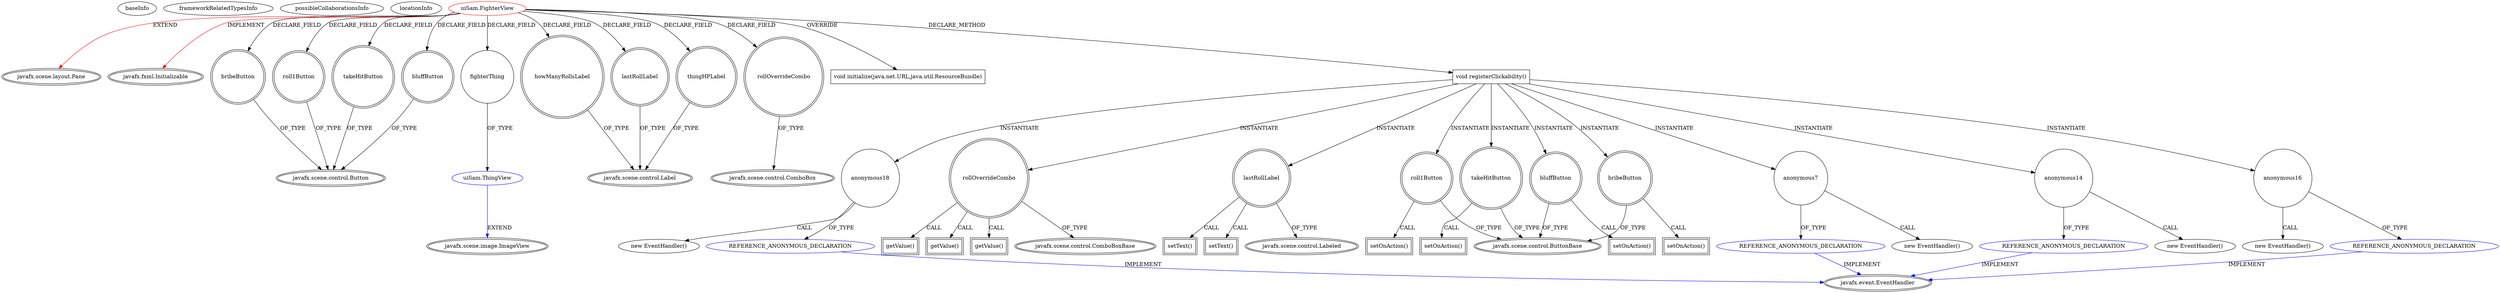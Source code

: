 digraph {
baseInfo[graphId=3912,category="extension_graph",isAnonymous=false,possibleRelation=true]
frameworkRelatedTypesInfo[0="javafx.scene.layout.Pane",1="javafx.fxml.Initializable"]
possibleCollaborationsInfo[0="3912~FIELD_DECLARATION-~javafx.scene.layout.Pane javafx.fxml.Initializable ~javafx.scene.image.ImageView ~false~false",1="3912~CLIENT_METHOD_DECLARATION-INSTANTIATION-~javafx.scene.layout.Pane javafx.fxml.Initializable ~javafx.event.EventHandler ~false~true"]
locationInfo[projectName="prashker-KingsSGF",filePath="/prashker-KingsSGF/KingsSGF-master/src/uiSam/FighterView.java",contextSignature="FighterView",graphId="3912"]
0[label="uiSam.FighterView",vertexType="ROOT_CLIENT_CLASS_DECLARATION",isFrameworkType=false,color=red]
1[label="javafx.scene.layout.Pane",vertexType="FRAMEWORK_CLASS_TYPE",isFrameworkType=true,peripheries=2]
2[label="javafx.fxml.Initializable",vertexType="FRAMEWORK_INTERFACE_TYPE",isFrameworkType=true,peripheries=2]
3[label="bluffButton",vertexType="FIELD_DECLARATION",isFrameworkType=true,peripheries=2,shape=circle]
4[label="javafx.scene.control.Button",vertexType="FRAMEWORK_CLASS_TYPE",isFrameworkType=true,peripheries=2]
5[label="bribeButton",vertexType="FIELD_DECLARATION",isFrameworkType=true,peripheries=2,shape=circle]
7[label="fighterThing",vertexType="FIELD_DECLARATION",isFrameworkType=false,shape=circle]
8[label="uiSam.ThingView",vertexType="REFERENCE_CLIENT_CLASS_DECLARATION",isFrameworkType=false,color=blue]
9[label="javafx.scene.image.ImageView",vertexType="FRAMEWORK_CLASS_TYPE",isFrameworkType=true,peripheries=2]
10[label="howManyRollsLabel",vertexType="FIELD_DECLARATION",isFrameworkType=true,peripheries=2,shape=circle]
11[label="javafx.scene.control.Label",vertexType="FRAMEWORK_CLASS_TYPE",isFrameworkType=true,peripheries=2]
12[label="lastRollLabel",vertexType="FIELD_DECLARATION",isFrameworkType=true,peripheries=2,shape=circle]
14[label="roll1Button",vertexType="FIELD_DECLARATION",isFrameworkType=true,peripheries=2,shape=circle]
16[label="rollOverrideCombo",vertexType="FIELD_DECLARATION",isFrameworkType=true,peripheries=2,shape=circle]
17[label="javafx.scene.control.ComboBox",vertexType="FRAMEWORK_CLASS_TYPE",isFrameworkType=true,peripheries=2]
18[label="takeHitButton",vertexType="FIELD_DECLARATION",isFrameworkType=true,peripheries=2,shape=circle]
20[label="thingHPLabel",vertexType="FIELD_DECLARATION",isFrameworkType=true,peripheries=2,shape=circle]
22[label="void initialize(java.net.URL,java.util.ResourceBundle)",vertexType="OVERRIDING_METHOD_DECLARATION",isFrameworkType=false,shape=box]
41[label="void registerClickability()",vertexType="CLIENT_METHOD_DECLARATION",isFrameworkType=false,shape=box]
42[label="roll1Button",vertexType="VARIABLE_EXPRESION",isFrameworkType=true,peripheries=2,shape=circle]
44[label="javafx.scene.control.ButtonBase",vertexType="FRAMEWORK_CLASS_TYPE",isFrameworkType=true,peripheries=2]
43[label="setOnAction()",vertexType="INSIDE_CALL",isFrameworkType=true,peripheries=2,shape=box]
46[label="anonymous7",vertexType="VARIABLE_EXPRESION",isFrameworkType=false,shape=circle]
47[label="REFERENCE_ANONYMOUS_DECLARATION",vertexType="REFERENCE_ANONYMOUS_DECLARATION",isFrameworkType=false,color=blue]
48[label="javafx.event.EventHandler",vertexType="FRAMEWORK_INTERFACE_TYPE",isFrameworkType=true,peripheries=2]
45[label="new EventHandler()",vertexType="CONSTRUCTOR_CALL",isFrameworkType=false]
49[label="rollOverrideCombo",vertexType="VARIABLE_EXPRESION",isFrameworkType=true,peripheries=2,shape=circle]
51[label="javafx.scene.control.ComboBoxBase",vertexType="FRAMEWORK_CLASS_TYPE",isFrameworkType=true,peripheries=2]
50[label="getValue()",vertexType="INSIDE_CALL",isFrameworkType=true,peripheries=2,shape=box]
53[label="getValue()",vertexType="INSIDE_CALL",isFrameworkType=true,peripheries=2,shape=box]
54[label="lastRollLabel",vertexType="VARIABLE_EXPRESION",isFrameworkType=true,peripheries=2,shape=circle]
56[label="javafx.scene.control.Labeled",vertexType="FRAMEWORK_CLASS_TYPE",isFrameworkType=true,peripheries=2]
55[label="setText()",vertexType="INSIDE_CALL",isFrameworkType=true,peripheries=2,shape=box]
58[label="getValue()",vertexType="INSIDE_CALL",isFrameworkType=true,peripheries=2,shape=box]
60[label="setText()",vertexType="INSIDE_CALL",isFrameworkType=true,peripheries=2,shape=box]
61[label="takeHitButton",vertexType="VARIABLE_EXPRESION",isFrameworkType=true,peripheries=2,shape=circle]
62[label="setOnAction()",vertexType="INSIDE_CALL",isFrameworkType=true,peripheries=2,shape=box]
65[label="anonymous14",vertexType="VARIABLE_EXPRESION",isFrameworkType=false,shape=circle]
66[label="REFERENCE_ANONYMOUS_DECLARATION",vertexType="REFERENCE_ANONYMOUS_DECLARATION",isFrameworkType=false,color=blue]
64[label="new EventHandler()",vertexType="CONSTRUCTOR_CALL",isFrameworkType=false]
68[label="bluffButton",vertexType="VARIABLE_EXPRESION",isFrameworkType=true,peripheries=2,shape=circle]
69[label="setOnAction()",vertexType="INSIDE_CALL",isFrameworkType=true,peripheries=2,shape=box]
72[label="anonymous16",vertexType="VARIABLE_EXPRESION",isFrameworkType=false,shape=circle]
73[label="REFERENCE_ANONYMOUS_DECLARATION",vertexType="REFERENCE_ANONYMOUS_DECLARATION",isFrameworkType=false,color=blue]
71[label="new EventHandler()",vertexType="CONSTRUCTOR_CALL",isFrameworkType=false]
75[label="bribeButton",vertexType="VARIABLE_EXPRESION",isFrameworkType=true,peripheries=2,shape=circle]
76[label="setOnAction()",vertexType="INSIDE_CALL",isFrameworkType=true,peripheries=2,shape=box]
79[label="anonymous18",vertexType="VARIABLE_EXPRESION",isFrameworkType=false,shape=circle]
80[label="REFERENCE_ANONYMOUS_DECLARATION",vertexType="REFERENCE_ANONYMOUS_DECLARATION",isFrameworkType=false,color=blue]
78[label="new EventHandler()",vertexType="CONSTRUCTOR_CALL",isFrameworkType=false]
0->1[label="EXTEND",color=red]
0->2[label="IMPLEMENT",color=red]
0->3[label="DECLARE_FIELD"]
3->4[label="OF_TYPE"]
0->5[label="DECLARE_FIELD"]
5->4[label="OF_TYPE"]
0->7[label="DECLARE_FIELD"]
8->9[label="EXTEND",color=blue]
7->8[label="OF_TYPE"]
0->10[label="DECLARE_FIELD"]
10->11[label="OF_TYPE"]
0->12[label="DECLARE_FIELD"]
12->11[label="OF_TYPE"]
0->14[label="DECLARE_FIELD"]
14->4[label="OF_TYPE"]
0->16[label="DECLARE_FIELD"]
16->17[label="OF_TYPE"]
0->18[label="DECLARE_FIELD"]
18->4[label="OF_TYPE"]
0->20[label="DECLARE_FIELD"]
20->11[label="OF_TYPE"]
0->22[label="OVERRIDE"]
0->41[label="DECLARE_METHOD"]
41->42[label="INSTANTIATE"]
42->44[label="OF_TYPE"]
42->43[label="CALL"]
41->46[label="INSTANTIATE"]
47->48[label="IMPLEMENT",color=blue]
46->47[label="OF_TYPE"]
46->45[label="CALL"]
41->49[label="INSTANTIATE"]
49->51[label="OF_TYPE"]
49->50[label="CALL"]
49->53[label="CALL"]
41->54[label="INSTANTIATE"]
54->56[label="OF_TYPE"]
54->55[label="CALL"]
49->58[label="CALL"]
54->60[label="CALL"]
41->61[label="INSTANTIATE"]
61->44[label="OF_TYPE"]
61->62[label="CALL"]
41->65[label="INSTANTIATE"]
66->48[label="IMPLEMENT",color=blue]
65->66[label="OF_TYPE"]
65->64[label="CALL"]
41->68[label="INSTANTIATE"]
68->44[label="OF_TYPE"]
68->69[label="CALL"]
41->72[label="INSTANTIATE"]
73->48[label="IMPLEMENT",color=blue]
72->73[label="OF_TYPE"]
72->71[label="CALL"]
41->75[label="INSTANTIATE"]
75->44[label="OF_TYPE"]
75->76[label="CALL"]
41->79[label="INSTANTIATE"]
80->48[label="IMPLEMENT",color=blue]
79->80[label="OF_TYPE"]
79->78[label="CALL"]
}
